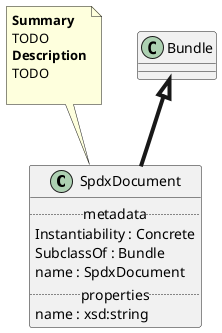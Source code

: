 @startuml
class SpdxDocument {
.. metadata ..
    Instantiability : Concrete
    SubclassOf : Bundle
    name : SpdxDocument
.. properties ..
    name : xsd:string
}
note top of SpdxDocument
<b>Summary</b>
TODO
<b>Description</b>
TODO

end note
"Bundle" <|-[thickness=4]- "SpdxDocument"
@enduml
